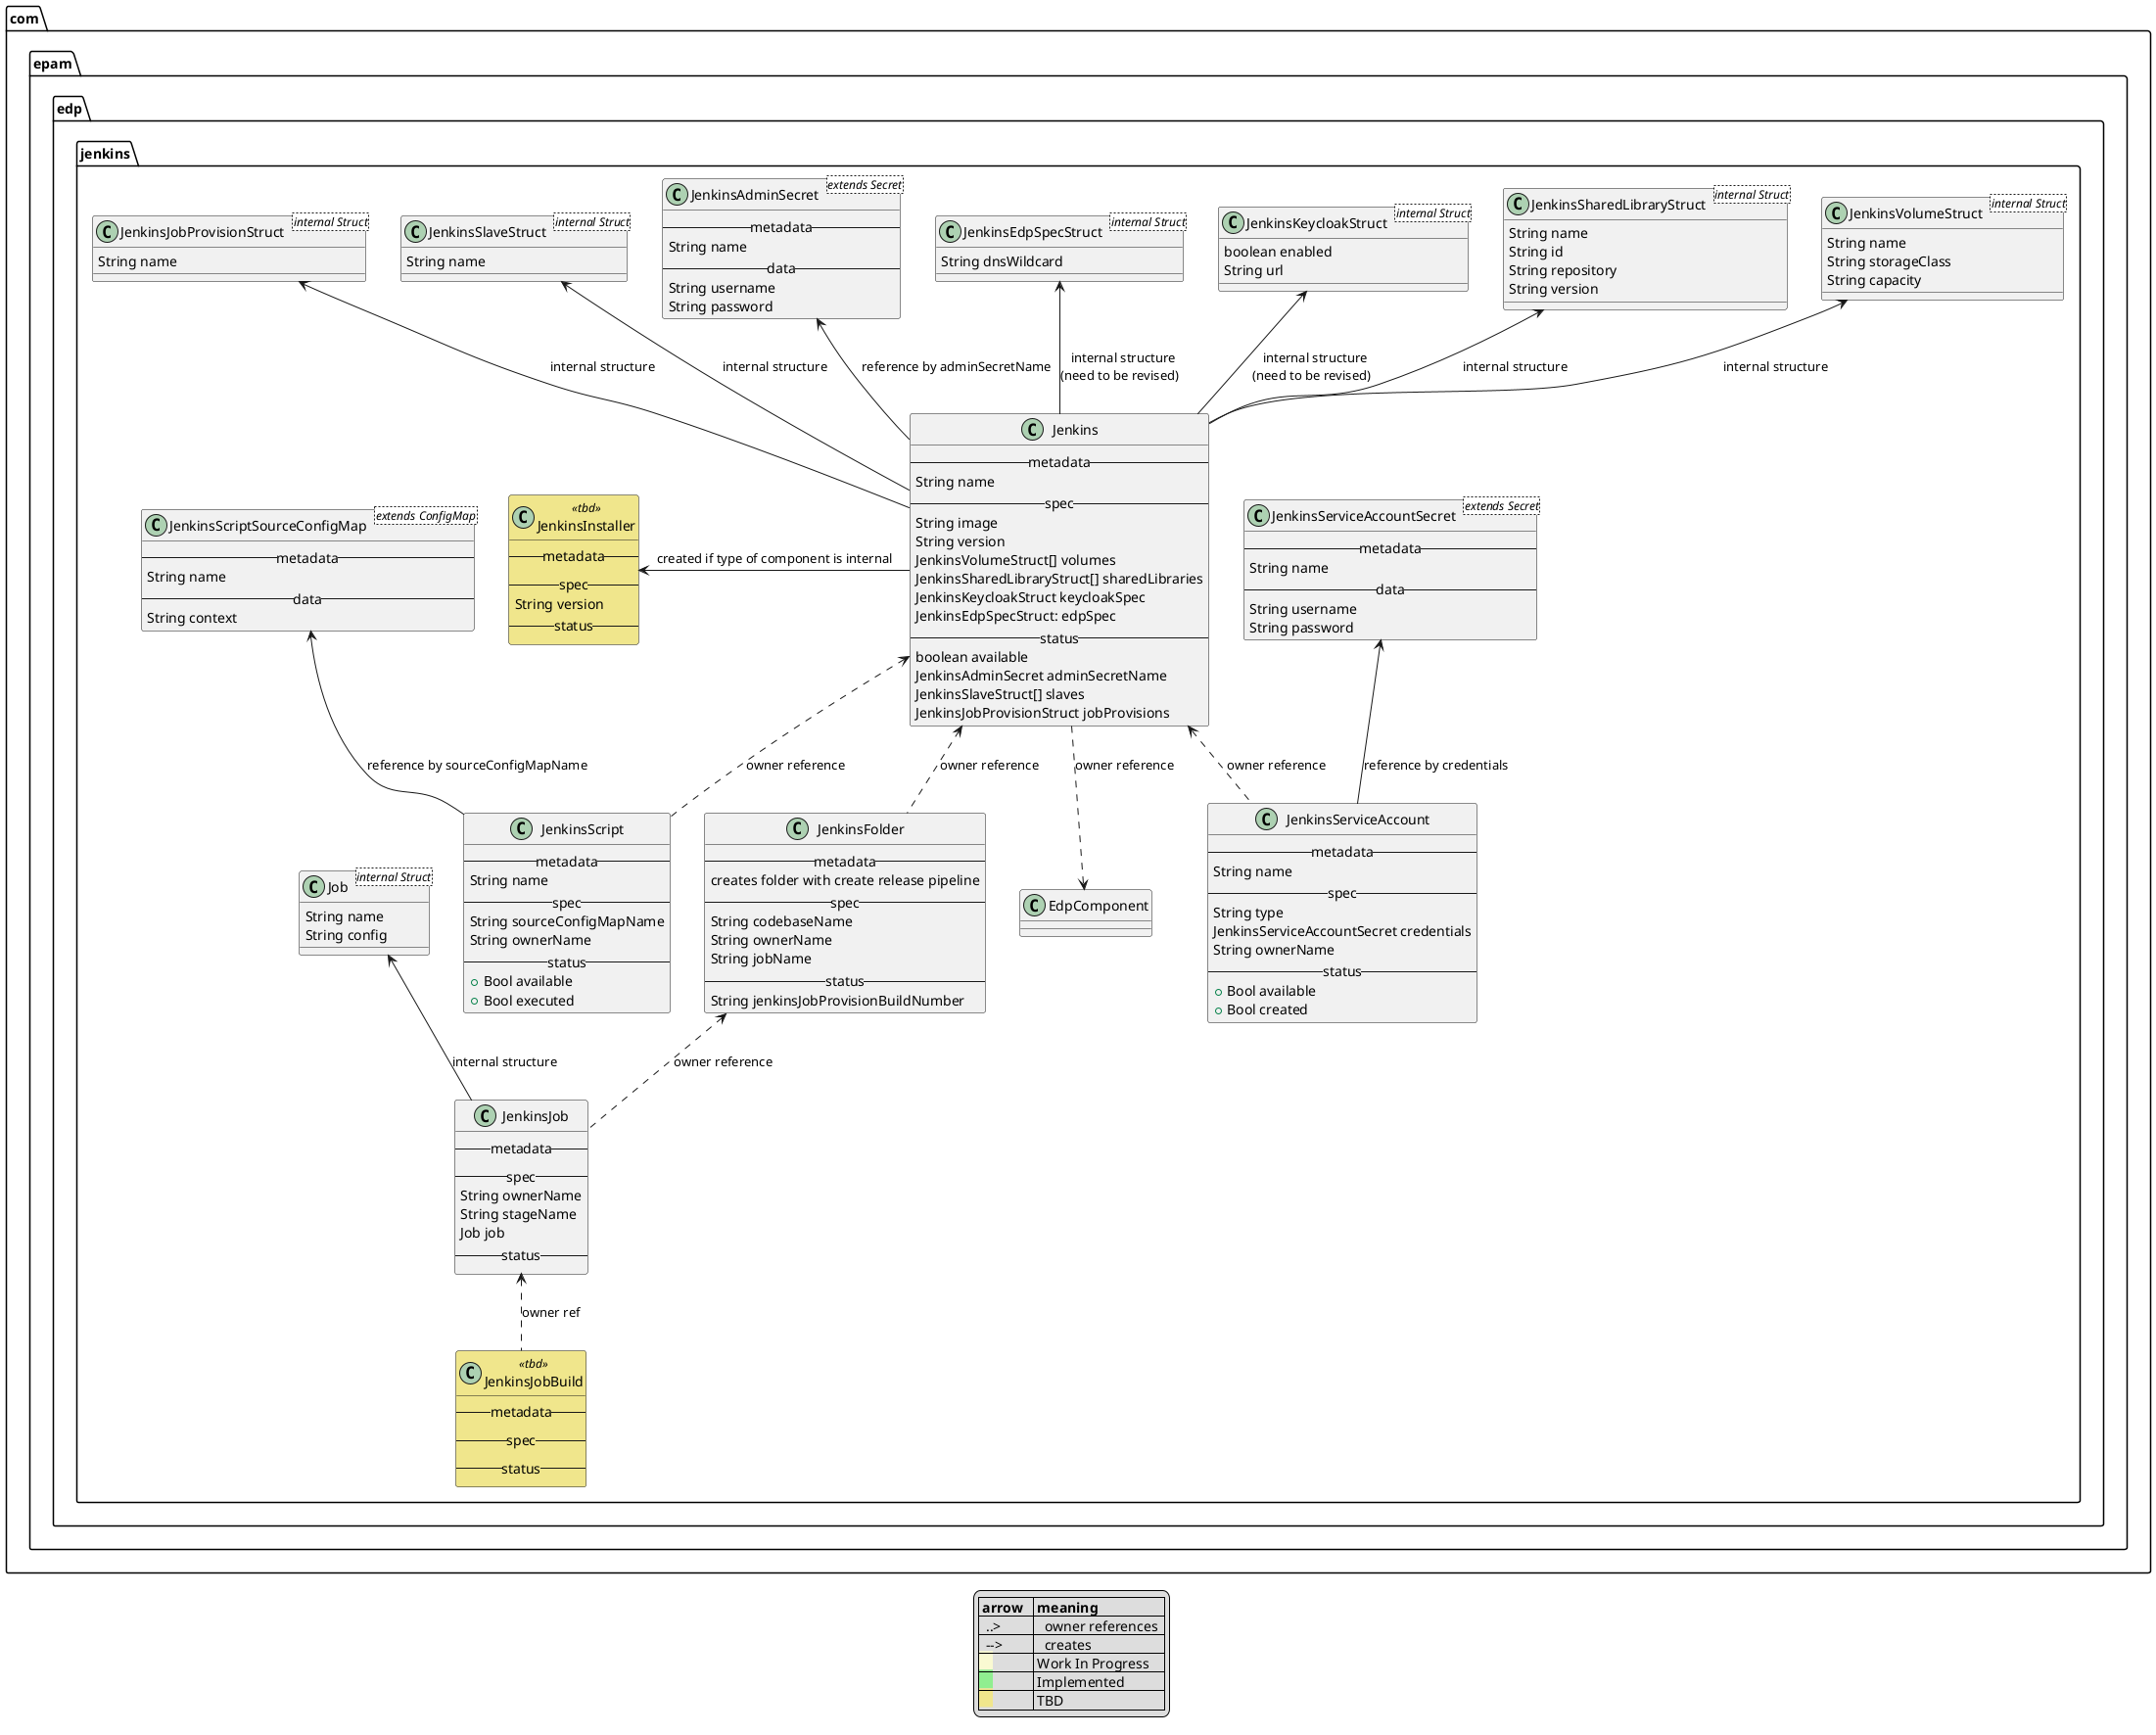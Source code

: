 @startuml

package com.epam.edp.jenkins {
  class Jenkins {
  -- metadata --
    String name
  -- spec --
    String image
    String version
    JenkinsVolumeStruct[] volumes
    JenkinsSharedLibraryStruct[] sharedLibraries
    JenkinsKeycloakStruct keycloakSpec
    JenkinsEdpSpecStruct: edpSpec
  -- status --
    boolean available
    JenkinsAdminSecret adminSecretName
    JenkinsSlaveStruct[] slaves
    JenkinsJobProvisionStruct jobProvisions
  }
  EdpComponent <.u. Jenkins : "owner reference"

  class JenkinsVolumeStruct <internal Struct> {
      String name
      String storageClass
      String capacity
  }
  JenkinsVolumeStruct <-- Jenkins : "internal structure"

  class JenkinsSharedLibraryStruct <internal Struct> {
      String name
      String id
      String repository
      String version
  }
  JenkinsSharedLibraryStruct <-- Jenkins : "internal structure"

  class JenkinsKeycloakStruct <internal Struct> {
      boolean enabled
      String url
  }
  JenkinsKeycloakStruct <-- Jenkins : "internal structure \r(need to be revised)"

  class JenkinsEdpSpecStruct <internal Struct> {
      String dnsWildcard
  }
  JenkinsEdpSpecStruct <-- Jenkins : "internal structure \r(need to be revised)"


  class JenkinsAdminSecret <extends Secret> {
  -- metadata --
    String name
  -- data --
    String username
    String password
  }
  JenkinsAdminSecret <-- Jenkins : "reference by adminSecretName"

  class JenkinsSlaveStruct <internal Struct> {
      String name
  }
  JenkinsSlaveStruct <-- Jenkins : "internal structure"

  class JenkinsJobProvisionStruct <internal Struct> {
      String name
  }
  JenkinsJobProvisionStruct <-- Jenkins : "internal structure"


  class JenkinsScript {
  -- metadata --
    String name
  -- spec --
    String sourceConfigMapName
    String ownerName
  -- status --
    + Bool available
    + Bool executed
  }
  JenkinsScript .u.> Jenkins : "owner reference"

  class JenkinsScriptSourceConfigMap <extends ConfigMap> {
  -- metadata --
    String name
  -- data --
    String context
  }
  JenkinsScriptSourceConfigMap <-d- JenkinsScript : "reference by sourceConfigMapName"


  class JenkinsInstaller <<tbd>> {
  -- metadata --
  -- spec --
    String version
  -- status --
  }
  JenkinsInstaller <-r- Jenkins : created if type of component is internal

  class JenkinsServiceAccount {
  -- metadata --
    String name
  -- spec --
    String type
    JenkinsServiceAccountSecret credentials
    String ownerName
  -- status --
    + Bool available
    + Bool created
  }
  JenkinsServiceAccount .u.> Jenkins : "owner reference"

  class JenkinsServiceAccountSecret <extends Secret> {
  -- metadata --
    String name
  -- data --
    String username
    String password
  }
  JenkinsServiceAccountSecret <-d- JenkinsServiceAccount : "reference by credentials"

  class JenkinsFolder {
  -- metadata --
  creates folder with create release pipeline
  -- spec --
    String codebaseName
    String ownerName
    String jobName
  -- status --
    String jenkinsJobProvisionBuildNumber
  }
  JenkinsFolder .u.> Jenkins : "owner reference"

  class JenkinsJob {
  -- metadata --
  -- spec --
    String ownerName
    String stageName
    Job job
  -- status --
  }
  JenkinsJob .u.> JenkinsFolder : "owner reference"

  class Job <internal Struct> {
      String name
      String config
  }
  Job <-- JenkinsJob : "internal structure"

  class JenkinsJobBuild <<tbd>> {
  -- metadata --
  -- spec --
  -- status --
  }
  JenkinsJobBuild .u.> JenkinsJob : "owner ref"
}


legend
|= arrow   |= meaning|
|  ..>     |   owner references  |
|  -->     |   creates     |
|<back:LightGoldenRodYellow>    </back>| Work In Progress |
|<back:LightGreen>    </back>| Implemented |
|<back:Khaki>    </back>| TBD |
endlegend

skinparam class {
	backgroundColor<<impl>> LightGoldenRodYellow
	backgroundColor<<wip>> LightGreen
	backgroundColor<<tbd>> Khaki
}
@enduml